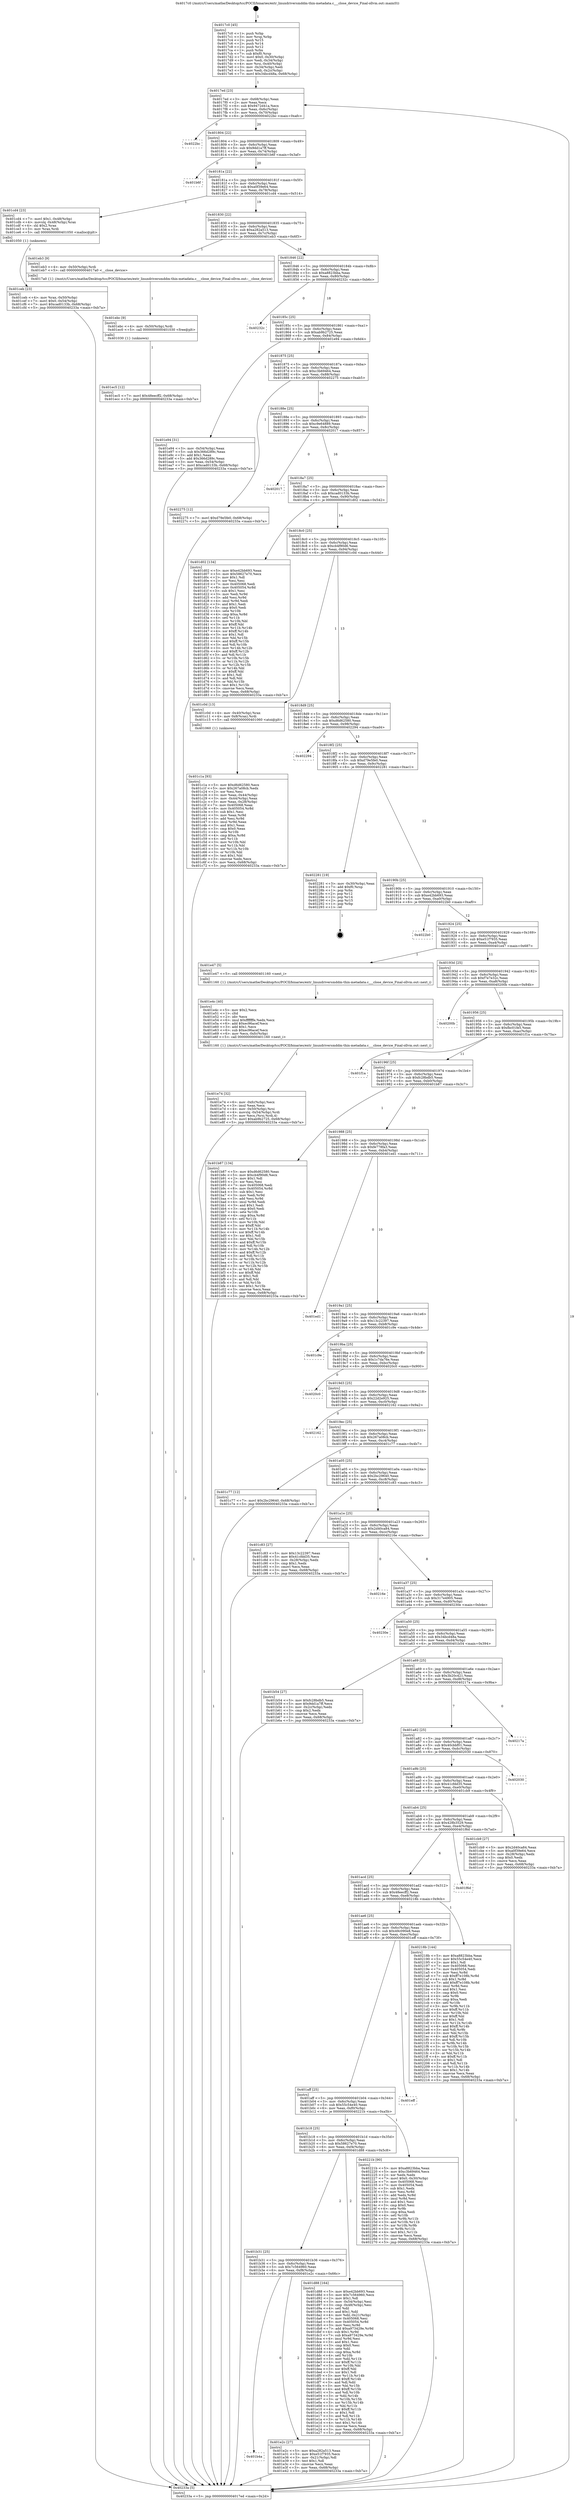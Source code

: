 digraph "0x4017c0" {
  label = "0x4017c0 (/mnt/c/Users/mathe/Desktop/tcc/POCII/binaries/extr_linuxdriversmddm-thin-metadata.c___close_device_Final-ollvm.out::main(0))"
  labelloc = "t"
  node[shape=record]

  Entry [label="",width=0.3,height=0.3,shape=circle,fillcolor=black,style=filled]
  "0x4017ed" [label="{
     0x4017ed [23]\l
     | [instrs]\l
     &nbsp;&nbsp;0x4017ed \<+3\>: mov -0x68(%rbp),%eax\l
     &nbsp;&nbsp;0x4017f0 \<+2\>: mov %eax,%ecx\l
     &nbsp;&nbsp;0x4017f2 \<+6\>: sub $0x9472d41a,%ecx\l
     &nbsp;&nbsp;0x4017f8 \<+3\>: mov %eax,-0x6c(%rbp)\l
     &nbsp;&nbsp;0x4017fb \<+3\>: mov %ecx,-0x70(%rbp)\l
     &nbsp;&nbsp;0x4017fe \<+6\>: je 00000000004022bc \<main+0xafc\>\l
  }"]
  "0x4022bc" [label="{
     0x4022bc\l
  }", style=dashed]
  "0x401804" [label="{
     0x401804 [22]\l
     | [instrs]\l
     &nbsp;&nbsp;0x401804 \<+5\>: jmp 0000000000401809 \<main+0x49\>\l
     &nbsp;&nbsp;0x401809 \<+3\>: mov -0x6c(%rbp),%eax\l
     &nbsp;&nbsp;0x40180c \<+5\>: sub $0x9dd1a7ff,%eax\l
     &nbsp;&nbsp;0x401811 \<+3\>: mov %eax,-0x74(%rbp)\l
     &nbsp;&nbsp;0x401814 \<+6\>: je 0000000000401b6f \<main+0x3af\>\l
  }"]
  Exit [label="",width=0.3,height=0.3,shape=circle,fillcolor=black,style=filled,peripheries=2]
  "0x401b6f" [label="{
     0x401b6f\l
  }", style=dashed]
  "0x40181a" [label="{
     0x40181a [22]\l
     | [instrs]\l
     &nbsp;&nbsp;0x40181a \<+5\>: jmp 000000000040181f \<main+0x5f\>\l
     &nbsp;&nbsp;0x40181f \<+3\>: mov -0x6c(%rbp),%eax\l
     &nbsp;&nbsp;0x401822 \<+5\>: sub $0xa0f39e64,%eax\l
     &nbsp;&nbsp;0x401827 \<+3\>: mov %eax,-0x78(%rbp)\l
     &nbsp;&nbsp;0x40182a \<+6\>: je 0000000000401cd4 \<main+0x514\>\l
  }"]
  "0x401ec5" [label="{
     0x401ec5 [12]\l
     | [instrs]\l
     &nbsp;&nbsp;0x401ec5 \<+7\>: movl $0x48eecff2,-0x68(%rbp)\l
     &nbsp;&nbsp;0x401ecc \<+5\>: jmp 000000000040233a \<main+0xb7a\>\l
  }"]
  "0x401cd4" [label="{
     0x401cd4 [23]\l
     | [instrs]\l
     &nbsp;&nbsp;0x401cd4 \<+7\>: movl $0x1,-0x48(%rbp)\l
     &nbsp;&nbsp;0x401cdb \<+4\>: movslq -0x48(%rbp),%rax\l
     &nbsp;&nbsp;0x401cdf \<+4\>: shl $0x2,%rax\l
     &nbsp;&nbsp;0x401ce3 \<+3\>: mov %rax,%rdi\l
     &nbsp;&nbsp;0x401ce6 \<+5\>: call 0000000000401050 \<malloc@plt\>\l
     | [calls]\l
     &nbsp;&nbsp;0x401050 \{1\} (unknown)\l
  }"]
  "0x401830" [label="{
     0x401830 [22]\l
     | [instrs]\l
     &nbsp;&nbsp;0x401830 \<+5\>: jmp 0000000000401835 \<main+0x75\>\l
     &nbsp;&nbsp;0x401835 \<+3\>: mov -0x6c(%rbp),%eax\l
     &nbsp;&nbsp;0x401838 \<+5\>: sub $0xa282a513,%eax\l
     &nbsp;&nbsp;0x40183d \<+3\>: mov %eax,-0x7c(%rbp)\l
     &nbsp;&nbsp;0x401840 \<+6\>: je 0000000000401eb3 \<main+0x6f3\>\l
  }"]
  "0x401ebc" [label="{
     0x401ebc [9]\l
     | [instrs]\l
     &nbsp;&nbsp;0x401ebc \<+4\>: mov -0x50(%rbp),%rdi\l
     &nbsp;&nbsp;0x401ec0 \<+5\>: call 0000000000401030 \<free@plt\>\l
     | [calls]\l
     &nbsp;&nbsp;0x401030 \{1\} (unknown)\l
  }"]
  "0x401eb3" [label="{
     0x401eb3 [9]\l
     | [instrs]\l
     &nbsp;&nbsp;0x401eb3 \<+4\>: mov -0x50(%rbp),%rdi\l
     &nbsp;&nbsp;0x401eb7 \<+5\>: call 00000000004017a0 \<__close_device\>\l
     | [calls]\l
     &nbsp;&nbsp;0x4017a0 \{1\} (/mnt/c/Users/mathe/Desktop/tcc/POCII/binaries/extr_linuxdriversmddm-thin-metadata.c___close_device_Final-ollvm.out::__close_device)\l
  }"]
  "0x401846" [label="{
     0x401846 [22]\l
     | [instrs]\l
     &nbsp;&nbsp;0x401846 \<+5\>: jmp 000000000040184b \<main+0x8b\>\l
     &nbsp;&nbsp;0x40184b \<+3\>: mov -0x6c(%rbp),%eax\l
     &nbsp;&nbsp;0x40184e \<+5\>: sub $0xa8823bba,%eax\l
     &nbsp;&nbsp;0x401853 \<+3\>: mov %eax,-0x80(%rbp)\l
     &nbsp;&nbsp;0x401856 \<+6\>: je 000000000040232c \<main+0xb6c\>\l
  }"]
  "0x401e74" [label="{
     0x401e74 [32]\l
     | [instrs]\l
     &nbsp;&nbsp;0x401e74 \<+6\>: mov -0xfc(%rbp),%ecx\l
     &nbsp;&nbsp;0x401e7a \<+3\>: imul %eax,%ecx\l
     &nbsp;&nbsp;0x401e7d \<+4\>: mov -0x50(%rbp),%rsi\l
     &nbsp;&nbsp;0x401e81 \<+4\>: movslq -0x54(%rbp),%rdi\l
     &nbsp;&nbsp;0x401e85 \<+3\>: mov %ecx,(%rsi,%rdi,4)\l
     &nbsp;&nbsp;0x401e88 \<+7\>: movl $0xab9b2725,-0x68(%rbp)\l
     &nbsp;&nbsp;0x401e8f \<+5\>: jmp 000000000040233a \<main+0xb7a\>\l
  }"]
  "0x40232c" [label="{
     0x40232c\l
  }", style=dashed]
  "0x40185c" [label="{
     0x40185c [25]\l
     | [instrs]\l
     &nbsp;&nbsp;0x40185c \<+5\>: jmp 0000000000401861 \<main+0xa1\>\l
     &nbsp;&nbsp;0x401861 \<+3\>: mov -0x6c(%rbp),%eax\l
     &nbsp;&nbsp;0x401864 \<+5\>: sub $0xab9b2725,%eax\l
     &nbsp;&nbsp;0x401869 \<+6\>: mov %eax,-0x84(%rbp)\l
     &nbsp;&nbsp;0x40186f \<+6\>: je 0000000000401e94 \<main+0x6d4\>\l
  }"]
  "0x401e4c" [label="{
     0x401e4c [40]\l
     | [instrs]\l
     &nbsp;&nbsp;0x401e4c \<+5\>: mov $0x2,%ecx\l
     &nbsp;&nbsp;0x401e51 \<+1\>: cltd\l
     &nbsp;&nbsp;0x401e52 \<+2\>: idiv %ecx\l
     &nbsp;&nbsp;0x401e54 \<+6\>: imul $0xfffffffe,%edx,%ecx\l
     &nbsp;&nbsp;0x401e5a \<+6\>: add $0xec96acef,%ecx\l
     &nbsp;&nbsp;0x401e60 \<+3\>: add $0x1,%ecx\l
     &nbsp;&nbsp;0x401e63 \<+6\>: sub $0xec96acef,%ecx\l
     &nbsp;&nbsp;0x401e69 \<+6\>: mov %ecx,-0xfc(%rbp)\l
     &nbsp;&nbsp;0x401e6f \<+5\>: call 0000000000401160 \<next_i\>\l
     | [calls]\l
     &nbsp;&nbsp;0x401160 \{1\} (/mnt/c/Users/mathe/Desktop/tcc/POCII/binaries/extr_linuxdriversmddm-thin-metadata.c___close_device_Final-ollvm.out::next_i)\l
  }"]
  "0x401e94" [label="{
     0x401e94 [31]\l
     | [instrs]\l
     &nbsp;&nbsp;0x401e94 \<+3\>: mov -0x54(%rbp),%eax\l
     &nbsp;&nbsp;0x401e97 \<+5\>: sub $0x366d289c,%eax\l
     &nbsp;&nbsp;0x401e9c \<+3\>: add $0x1,%eax\l
     &nbsp;&nbsp;0x401e9f \<+5\>: add $0x366d289c,%eax\l
     &nbsp;&nbsp;0x401ea4 \<+3\>: mov %eax,-0x54(%rbp)\l
     &nbsp;&nbsp;0x401ea7 \<+7\>: movl $0xcad0133b,-0x68(%rbp)\l
     &nbsp;&nbsp;0x401eae \<+5\>: jmp 000000000040233a \<main+0xb7a\>\l
  }"]
  "0x401875" [label="{
     0x401875 [25]\l
     | [instrs]\l
     &nbsp;&nbsp;0x401875 \<+5\>: jmp 000000000040187a \<main+0xba\>\l
     &nbsp;&nbsp;0x40187a \<+3\>: mov -0x6c(%rbp),%eax\l
     &nbsp;&nbsp;0x40187d \<+5\>: sub $0xc3b69464,%eax\l
     &nbsp;&nbsp;0x401882 \<+6\>: mov %eax,-0x88(%rbp)\l
     &nbsp;&nbsp;0x401888 \<+6\>: je 0000000000402275 \<main+0xab5\>\l
  }"]
  "0x401b4a" [label="{
     0x401b4a\l
  }", style=dashed]
  "0x402275" [label="{
     0x402275 [12]\l
     | [instrs]\l
     &nbsp;&nbsp;0x402275 \<+7\>: movl $0xd79e5fe0,-0x68(%rbp)\l
     &nbsp;&nbsp;0x40227c \<+5\>: jmp 000000000040233a \<main+0xb7a\>\l
  }"]
  "0x40188e" [label="{
     0x40188e [25]\l
     | [instrs]\l
     &nbsp;&nbsp;0x40188e \<+5\>: jmp 0000000000401893 \<main+0xd3\>\l
     &nbsp;&nbsp;0x401893 \<+3\>: mov -0x6c(%rbp),%eax\l
     &nbsp;&nbsp;0x401896 \<+5\>: sub $0xc9e64889,%eax\l
     &nbsp;&nbsp;0x40189b \<+6\>: mov %eax,-0x8c(%rbp)\l
     &nbsp;&nbsp;0x4018a1 \<+6\>: je 0000000000402017 \<main+0x857\>\l
  }"]
  "0x401e2c" [label="{
     0x401e2c [27]\l
     | [instrs]\l
     &nbsp;&nbsp;0x401e2c \<+5\>: mov $0xa282a513,%eax\l
     &nbsp;&nbsp;0x401e31 \<+5\>: mov $0xe51f7935,%ecx\l
     &nbsp;&nbsp;0x401e36 \<+3\>: mov -0x21(%rbp),%dl\l
     &nbsp;&nbsp;0x401e39 \<+3\>: test $0x1,%dl\l
     &nbsp;&nbsp;0x401e3c \<+3\>: cmovne %ecx,%eax\l
     &nbsp;&nbsp;0x401e3f \<+3\>: mov %eax,-0x68(%rbp)\l
     &nbsp;&nbsp;0x401e42 \<+5\>: jmp 000000000040233a \<main+0xb7a\>\l
  }"]
  "0x402017" [label="{
     0x402017\l
  }", style=dashed]
  "0x4018a7" [label="{
     0x4018a7 [25]\l
     | [instrs]\l
     &nbsp;&nbsp;0x4018a7 \<+5\>: jmp 00000000004018ac \<main+0xec\>\l
     &nbsp;&nbsp;0x4018ac \<+3\>: mov -0x6c(%rbp),%eax\l
     &nbsp;&nbsp;0x4018af \<+5\>: sub $0xcad0133b,%eax\l
     &nbsp;&nbsp;0x4018b4 \<+6\>: mov %eax,-0x90(%rbp)\l
     &nbsp;&nbsp;0x4018ba \<+6\>: je 0000000000401d02 \<main+0x542\>\l
  }"]
  "0x401b31" [label="{
     0x401b31 [25]\l
     | [instrs]\l
     &nbsp;&nbsp;0x401b31 \<+5\>: jmp 0000000000401b36 \<main+0x376\>\l
     &nbsp;&nbsp;0x401b36 \<+3\>: mov -0x6c(%rbp),%eax\l
     &nbsp;&nbsp;0x401b39 \<+5\>: sub $0x7c564960,%eax\l
     &nbsp;&nbsp;0x401b3e \<+6\>: mov %eax,-0xf8(%rbp)\l
     &nbsp;&nbsp;0x401b44 \<+6\>: je 0000000000401e2c \<main+0x66c\>\l
  }"]
  "0x401d02" [label="{
     0x401d02 [134]\l
     | [instrs]\l
     &nbsp;&nbsp;0x401d02 \<+5\>: mov $0xe42bb693,%eax\l
     &nbsp;&nbsp;0x401d07 \<+5\>: mov $0x58627e70,%ecx\l
     &nbsp;&nbsp;0x401d0c \<+2\>: mov $0x1,%dl\l
     &nbsp;&nbsp;0x401d0e \<+2\>: xor %esi,%esi\l
     &nbsp;&nbsp;0x401d10 \<+7\>: mov 0x405068,%edi\l
     &nbsp;&nbsp;0x401d17 \<+8\>: mov 0x405054,%r8d\l
     &nbsp;&nbsp;0x401d1f \<+3\>: sub $0x1,%esi\l
     &nbsp;&nbsp;0x401d22 \<+3\>: mov %edi,%r9d\l
     &nbsp;&nbsp;0x401d25 \<+3\>: add %esi,%r9d\l
     &nbsp;&nbsp;0x401d28 \<+4\>: imul %r9d,%edi\l
     &nbsp;&nbsp;0x401d2c \<+3\>: and $0x1,%edi\l
     &nbsp;&nbsp;0x401d2f \<+3\>: cmp $0x0,%edi\l
     &nbsp;&nbsp;0x401d32 \<+4\>: sete %r10b\l
     &nbsp;&nbsp;0x401d36 \<+4\>: cmp $0xa,%r8d\l
     &nbsp;&nbsp;0x401d3a \<+4\>: setl %r11b\l
     &nbsp;&nbsp;0x401d3e \<+3\>: mov %r10b,%bl\l
     &nbsp;&nbsp;0x401d41 \<+3\>: xor $0xff,%bl\l
     &nbsp;&nbsp;0x401d44 \<+3\>: mov %r11b,%r14b\l
     &nbsp;&nbsp;0x401d47 \<+4\>: xor $0xff,%r14b\l
     &nbsp;&nbsp;0x401d4b \<+3\>: xor $0x1,%dl\l
     &nbsp;&nbsp;0x401d4e \<+3\>: mov %bl,%r15b\l
     &nbsp;&nbsp;0x401d51 \<+4\>: and $0xff,%r15b\l
     &nbsp;&nbsp;0x401d55 \<+3\>: and %dl,%r10b\l
     &nbsp;&nbsp;0x401d58 \<+3\>: mov %r14b,%r12b\l
     &nbsp;&nbsp;0x401d5b \<+4\>: and $0xff,%r12b\l
     &nbsp;&nbsp;0x401d5f \<+3\>: and %dl,%r11b\l
     &nbsp;&nbsp;0x401d62 \<+3\>: or %r10b,%r15b\l
     &nbsp;&nbsp;0x401d65 \<+3\>: or %r11b,%r12b\l
     &nbsp;&nbsp;0x401d68 \<+3\>: xor %r12b,%r15b\l
     &nbsp;&nbsp;0x401d6b \<+3\>: or %r14b,%bl\l
     &nbsp;&nbsp;0x401d6e \<+3\>: xor $0xff,%bl\l
     &nbsp;&nbsp;0x401d71 \<+3\>: or $0x1,%dl\l
     &nbsp;&nbsp;0x401d74 \<+2\>: and %dl,%bl\l
     &nbsp;&nbsp;0x401d76 \<+3\>: or %bl,%r15b\l
     &nbsp;&nbsp;0x401d79 \<+4\>: test $0x1,%r15b\l
     &nbsp;&nbsp;0x401d7d \<+3\>: cmovne %ecx,%eax\l
     &nbsp;&nbsp;0x401d80 \<+3\>: mov %eax,-0x68(%rbp)\l
     &nbsp;&nbsp;0x401d83 \<+5\>: jmp 000000000040233a \<main+0xb7a\>\l
  }"]
  "0x4018c0" [label="{
     0x4018c0 [25]\l
     | [instrs]\l
     &nbsp;&nbsp;0x4018c0 \<+5\>: jmp 00000000004018c5 \<main+0x105\>\l
     &nbsp;&nbsp;0x4018c5 \<+3\>: mov -0x6c(%rbp),%eax\l
     &nbsp;&nbsp;0x4018c8 \<+5\>: sub $0xcb4f90d6,%eax\l
     &nbsp;&nbsp;0x4018cd \<+6\>: mov %eax,-0x94(%rbp)\l
     &nbsp;&nbsp;0x4018d3 \<+6\>: je 0000000000401c0d \<main+0x44d\>\l
  }"]
  "0x401d88" [label="{
     0x401d88 [164]\l
     | [instrs]\l
     &nbsp;&nbsp;0x401d88 \<+5\>: mov $0xe42bb693,%eax\l
     &nbsp;&nbsp;0x401d8d \<+5\>: mov $0x7c564960,%ecx\l
     &nbsp;&nbsp;0x401d92 \<+2\>: mov $0x1,%dl\l
     &nbsp;&nbsp;0x401d94 \<+3\>: mov -0x54(%rbp),%esi\l
     &nbsp;&nbsp;0x401d97 \<+3\>: cmp -0x48(%rbp),%esi\l
     &nbsp;&nbsp;0x401d9a \<+4\>: setl %dil\l
     &nbsp;&nbsp;0x401d9e \<+4\>: and $0x1,%dil\l
     &nbsp;&nbsp;0x401da2 \<+4\>: mov %dil,-0x21(%rbp)\l
     &nbsp;&nbsp;0x401da6 \<+7\>: mov 0x405068,%esi\l
     &nbsp;&nbsp;0x401dad \<+8\>: mov 0x405054,%r8d\l
     &nbsp;&nbsp;0x401db5 \<+3\>: mov %esi,%r9d\l
     &nbsp;&nbsp;0x401db8 \<+7\>: add $0xa973429e,%r9d\l
     &nbsp;&nbsp;0x401dbf \<+4\>: sub $0x1,%r9d\l
     &nbsp;&nbsp;0x401dc3 \<+7\>: sub $0xa973429e,%r9d\l
     &nbsp;&nbsp;0x401dca \<+4\>: imul %r9d,%esi\l
     &nbsp;&nbsp;0x401dce \<+3\>: and $0x1,%esi\l
     &nbsp;&nbsp;0x401dd1 \<+3\>: cmp $0x0,%esi\l
     &nbsp;&nbsp;0x401dd4 \<+4\>: sete %dil\l
     &nbsp;&nbsp;0x401dd8 \<+4\>: cmp $0xa,%r8d\l
     &nbsp;&nbsp;0x401ddc \<+4\>: setl %r10b\l
     &nbsp;&nbsp;0x401de0 \<+3\>: mov %dil,%r11b\l
     &nbsp;&nbsp;0x401de3 \<+4\>: xor $0xff,%r11b\l
     &nbsp;&nbsp;0x401de7 \<+3\>: mov %r10b,%bl\l
     &nbsp;&nbsp;0x401dea \<+3\>: xor $0xff,%bl\l
     &nbsp;&nbsp;0x401ded \<+3\>: xor $0x1,%dl\l
     &nbsp;&nbsp;0x401df0 \<+3\>: mov %r11b,%r14b\l
     &nbsp;&nbsp;0x401df3 \<+4\>: and $0xff,%r14b\l
     &nbsp;&nbsp;0x401df7 \<+3\>: and %dl,%dil\l
     &nbsp;&nbsp;0x401dfa \<+3\>: mov %bl,%r15b\l
     &nbsp;&nbsp;0x401dfd \<+4\>: and $0xff,%r15b\l
     &nbsp;&nbsp;0x401e01 \<+3\>: and %dl,%r10b\l
     &nbsp;&nbsp;0x401e04 \<+3\>: or %dil,%r14b\l
     &nbsp;&nbsp;0x401e07 \<+3\>: or %r10b,%r15b\l
     &nbsp;&nbsp;0x401e0a \<+3\>: xor %r15b,%r14b\l
     &nbsp;&nbsp;0x401e0d \<+3\>: or %bl,%r11b\l
     &nbsp;&nbsp;0x401e10 \<+4\>: xor $0xff,%r11b\l
     &nbsp;&nbsp;0x401e14 \<+3\>: or $0x1,%dl\l
     &nbsp;&nbsp;0x401e17 \<+3\>: and %dl,%r11b\l
     &nbsp;&nbsp;0x401e1a \<+3\>: or %r11b,%r14b\l
     &nbsp;&nbsp;0x401e1d \<+4\>: test $0x1,%r14b\l
     &nbsp;&nbsp;0x401e21 \<+3\>: cmovne %ecx,%eax\l
     &nbsp;&nbsp;0x401e24 \<+3\>: mov %eax,-0x68(%rbp)\l
     &nbsp;&nbsp;0x401e27 \<+5\>: jmp 000000000040233a \<main+0xb7a\>\l
  }"]
  "0x401c0d" [label="{
     0x401c0d [13]\l
     | [instrs]\l
     &nbsp;&nbsp;0x401c0d \<+4\>: mov -0x40(%rbp),%rax\l
     &nbsp;&nbsp;0x401c11 \<+4\>: mov 0x8(%rax),%rdi\l
     &nbsp;&nbsp;0x401c15 \<+5\>: call 0000000000401060 \<atoi@plt\>\l
     | [calls]\l
     &nbsp;&nbsp;0x401060 \{1\} (unknown)\l
  }"]
  "0x4018d9" [label="{
     0x4018d9 [25]\l
     | [instrs]\l
     &nbsp;&nbsp;0x4018d9 \<+5\>: jmp 00000000004018de \<main+0x11e\>\l
     &nbsp;&nbsp;0x4018de \<+3\>: mov -0x6c(%rbp),%eax\l
     &nbsp;&nbsp;0x4018e1 \<+5\>: sub $0xd6d62580,%eax\l
     &nbsp;&nbsp;0x4018e6 \<+6\>: mov %eax,-0x98(%rbp)\l
     &nbsp;&nbsp;0x4018ec \<+6\>: je 0000000000402294 \<main+0xad4\>\l
  }"]
  "0x401b18" [label="{
     0x401b18 [25]\l
     | [instrs]\l
     &nbsp;&nbsp;0x401b18 \<+5\>: jmp 0000000000401b1d \<main+0x35d\>\l
     &nbsp;&nbsp;0x401b1d \<+3\>: mov -0x6c(%rbp),%eax\l
     &nbsp;&nbsp;0x401b20 \<+5\>: sub $0x58627e70,%eax\l
     &nbsp;&nbsp;0x401b25 \<+6\>: mov %eax,-0xf4(%rbp)\l
     &nbsp;&nbsp;0x401b2b \<+6\>: je 0000000000401d88 \<main+0x5c8\>\l
  }"]
  "0x402294" [label="{
     0x402294\l
  }", style=dashed]
  "0x4018f2" [label="{
     0x4018f2 [25]\l
     | [instrs]\l
     &nbsp;&nbsp;0x4018f2 \<+5\>: jmp 00000000004018f7 \<main+0x137\>\l
     &nbsp;&nbsp;0x4018f7 \<+3\>: mov -0x6c(%rbp),%eax\l
     &nbsp;&nbsp;0x4018fa \<+5\>: sub $0xd79e5fe0,%eax\l
     &nbsp;&nbsp;0x4018ff \<+6\>: mov %eax,-0x9c(%rbp)\l
     &nbsp;&nbsp;0x401905 \<+6\>: je 0000000000402281 \<main+0xac1\>\l
  }"]
  "0x40221b" [label="{
     0x40221b [90]\l
     | [instrs]\l
     &nbsp;&nbsp;0x40221b \<+5\>: mov $0xa8823bba,%eax\l
     &nbsp;&nbsp;0x402220 \<+5\>: mov $0xc3b69464,%ecx\l
     &nbsp;&nbsp;0x402225 \<+2\>: xor %edx,%edx\l
     &nbsp;&nbsp;0x402227 \<+7\>: movl $0x0,-0x30(%rbp)\l
     &nbsp;&nbsp;0x40222e \<+7\>: mov 0x405068,%esi\l
     &nbsp;&nbsp;0x402235 \<+7\>: mov 0x405054,%edi\l
     &nbsp;&nbsp;0x40223c \<+3\>: sub $0x1,%edx\l
     &nbsp;&nbsp;0x40223f \<+3\>: mov %esi,%r8d\l
     &nbsp;&nbsp;0x402242 \<+3\>: add %edx,%r8d\l
     &nbsp;&nbsp;0x402245 \<+4\>: imul %r8d,%esi\l
     &nbsp;&nbsp;0x402249 \<+3\>: and $0x1,%esi\l
     &nbsp;&nbsp;0x40224c \<+3\>: cmp $0x0,%esi\l
     &nbsp;&nbsp;0x40224f \<+4\>: sete %r9b\l
     &nbsp;&nbsp;0x402253 \<+3\>: cmp $0xa,%edi\l
     &nbsp;&nbsp;0x402256 \<+4\>: setl %r10b\l
     &nbsp;&nbsp;0x40225a \<+3\>: mov %r9b,%r11b\l
     &nbsp;&nbsp;0x40225d \<+3\>: and %r10b,%r11b\l
     &nbsp;&nbsp;0x402260 \<+3\>: xor %r10b,%r9b\l
     &nbsp;&nbsp;0x402263 \<+3\>: or %r9b,%r11b\l
     &nbsp;&nbsp;0x402266 \<+4\>: test $0x1,%r11b\l
     &nbsp;&nbsp;0x40226a \<+3\>: cmovne %ecx,%eax\l
     &nbsp;&nbsp;0x40226d \<+3\>: mov %eax,-0x68(%rbp)\l
     &nbsp;&nbsp;0x402270 \<+5\>: jmp 000000000040233a \<main+0xb7a\>\l
  }"]
  "0x402281" [label="{
     0x402281 [19]\l
     | [instrs]\l
     &nbsp;&nbsp;0x402281 \<+3\>: mov -0x30(%rbp),%eax\l
     &nbsp;&nbsp;0x402284 \<+7\>: add $0xf0,%rsp\l
     &nbsp;&nbsp;0x40228b \<+1\>: pop %rbx\l
     &nbsp;&nbsp;0x40228c \<+2\>: pop %r12\l
     &nbsp;&nbsp;0x40228e \<+2\>: pop %r14\l
     &nbsp;&nbsp;0x402290 \<+2\>: pop %r15\l
     &nbsp;&nbsp;0x402292 \<+1\>: pop %rbp\l
     &nbsp;&nbsp;0x402293 \<+1\>: ret\l
  }"]
  "0x40190b" [label="{
     0x40190b [25]\l
     | [instrs]\l
     &nbsp;&nbsp;0x40190b \<+5\>: jmp 0000000000401910 \<main+0x150\>\l
     &nbsp;&nbsp;0x401910 \<+3\>: mov -0x6c(%rbp),%eax\l
     &nbsp;&nbsp;0x401913 \<+5\>: sub $0xe42bb693,%eax\l
     &nbsp;&nbsp;0x401918 \<+6\>: mov %eax,-0xa0(%rbp)\l
     &nbsp;&nbsp;0x40191e \<+6\>: je 00000000004022b0 \<main+0xaf0\>\l
  }"]
  "0x401aff" [label="{
     0x401aff [25]\l
     | [instrs]\l
     &nbsp;&nbsp;0x401aff \<+5\>: jmp 0000000000401b04 \<main+0x344\>\l
     &nbsp;&nbsp;0x401b04 \<+3\>: mov -0x6c(%rbp),%eax\l
     &nbsp;&nbsp;0x401b07 \<+5\>: sub $0x55c54e40,%eax\l
     &nbsp;&nbsp;0x401b0c \<+6\>: mov %eax,-0xf0(%rbp)\l
     &nbsp;&nbsp;0x401b12 \<+6\>: je 000000000040221b \<main+0xa5b\>\l
  }"]
  "0x4022b0" [label="{
     0x4022b0\l
  }", style=dashed]
  "0x401924" [label="{
     0x401924 [25]\l
     | [instrs]\l
     &nbsp;&nbsp;0x401924 \<+5\>: jmp 0000000000401929 \<main+0x169\>\l
     &nbsp;&nbsp;0x401929 \<+3\>: mov -0x6c(%rbp),%eax\l
     &nbsp;&nbsp;0x40192c \<+5\>: sub $0xe51f7935,%eax\l
     &nbsp;&nbsp;0x401931 \<+6\>: mov %eax,-0xa4(%rbp)\l
     &nbsp;&nbsp;0x401937 \<+6\>: je 0000000000401e47 \<main+0x687\>\l
  }"]
  "0x401eff" [label="{
     0x401eff\l
  }", style=dashed]
  "0x401e47" [label="{
     0x401e47 [5]\l
     | [instrs]\l
     &nbsp;&nbsp;0x401e47 \<+5\>: call 0000000000401160 \<next_i\>\l
     | [calls]\l
     &nbsp;&nbsp;0x401160 \{1\} (/mnt/c/Users/mathe/Desktop/tcc/POCII/binaries/extr_linuxdriversmddm-thin-metadata.c___close_device_Final-ollvm.out::next_i)\l
  }"]
  "0x40193d" [label="{
     0x40193d [25]\l
     | [instrs]\l
     &nbsp;&nbsp;0x40193d \<+5\>: jmp 0000000000401942 \<main+0x182\>\l
     &nbsp;&nbsp;0x401942 \<+3\>: mov -0x6c(%rbp),%eax\l
     &nbsp;&nbsp;0x401945 \<+5\>: sub $0xf7e7e32c,%eax\l
     &nbsp;&nbsp;0x40194a \<+6\>: mov %eax,-0xa8(%rbp)\l
     &nbsp;&nbsp;0x401950 \<+6\>: je 000000000040200b \<main+0x84b\>\l
  }"]
  "0x401ae6" [label="{
     0x401ae6 [25]\l
     | [instrs]\l
     &nbsp;&nbsp;0x401ae6 \<+5\>: jmp 0000000000401aeb \<main+0x32b\>\l
     &nbsp;&nbsp;0x401aeb \<+3\>: mov -0x6c(%rbp),%eax\l
     &nbsp;&nbsp;0x401aee \<+5\>: sub $0x49c090e8,%eax\l
     &nbsp;&nbsp;0x401af3 \<+6\>: mov %eax,-0xec(%rbp)\l
     &nbsp;&nbsp;0x401af9 \<+6\>: je 0000000000401eff \<main+0x73f\>\l
  }"]
  "0x40200b" [label="{
     0x40200b\l
  }", style=dashed]
  "0x401956" [label="{
     0x401956 [25]\l
     | [instrs]\l
     &nbsp;&nbsp;0x401956 \<+5\>: jmp 000000000040195b \<main+0x19b\>\l
     &nbsp;&nbsp;0x40195b \<+3\>: mov -0x6c(%rbp),%eax\l
     &nbsp;&nbsp;0x40195e \<+5\>: sub $0xfbc01fe5,%eax\l
     &nbsp;&nbsp;0x401963 \<+6\>: mov %eax,-0xac(%rbp)\l
     &nbsp;&nbsp;0x401969 \<+6\>: je 0000000000401f1a \<main+0x75a\>\l
  }"]
  "0x40218b" [label="{
     0x40218b [144]\l
     | [instrs]\l
     &nbsp;&nbsp;0x40218b \<+5\>: mov $0xa8823bba,%eax\l
     &nbsp;&nbsp;0x402190 \<+5\>: mov $0x55c54e40,%ecx\l
     &nbsp;&nbsp;0x402195 \<+2\>: mov $0x1,%dl\l
     &nbsp;&nbsp;0x402197 \<+7\>: mov 0x405068,%esi\l
     &nbsp;&nbsp;0x40219e \<+7\>: mov 0x405054,%edi\l
     &nbsp;&nbsp;0x4021a5 \<+3\>: mov %esi,%r8d\l
     &nbsp;&nbsp;0x4021a8 \<+7\>: sub $0xff7e108b,%r8d\l
     &nbsp;&nbsp;0x4021af \<+4\>: sub $0x1,%r8d\l
     &nbsp;&nbsp;0x4021b3 \<+7\>: add $0xff7e108b,%r8d\l
     &nbsp;&nbsp;0x4021ba \<+4\>: imul %r8d,%esi\l
     &nbsp;&nbsp;0x4021be \<+3\>: and $0x1,%esi\l
     &nbsp;&nbsp;0x4021c1 \<+3\>: cmp $0x0,%esi\l
     &nbsp;&nbsp;0x4021c4 \<+4\>: sete %r9b\l
     &nbsp;&nbsp;0x4021c8 \<+3\>: cmp $0xa,%edi\l
     &nbsp;&nbsp;0x4021cb \<+4\>: setl %r10b\l
     &nbsp;&nbsp;0x4021cf \<+3\>: mov %r9b,%r11b\l
     &nbsp;&nbsp;0x4021d2 \<+4\>: xor $0xff,%r11b\l
     &nbsp;&nbsp;0x4021d6 \<+3\>: mov %r10b,%bl\l
     &nbsp;&nbsp;0x4021d9 \<+3\>: xor $0xff,%bl\l
     &nbsp;&nbsp;0x4021dc \<+3\>: xor $0x1,%dl\l
     &nbsp;&nbsp;0x4021df \<+3\>: mov %r11b,%r14b\l
     &nbsp;&nbsp;0x4021e2 \<+4\>: and $0xff,%r14b\l
     &nbsp;&nbsp;0x4021e6 \<+3\>: and %dl,%r9b\l
     &nbsp;&nbsp;0x4021e9 \<+3\>: mov %bl,%r15b\l
     &nbsp;&nbsp;0x4021ec \<+4\>: and $0xff,%r15b\l
     &nbsp;&nbsp;0x4021f0 \<+3\>: and %dl,%r10b\l
     &nbsp;&nbsp;0x4021f3 \<+3\>: or %r9b,%r14b\l
     &nbsp;&nbsp;0x4021f6 \<+3\>: or %r10b,%r15b\l
     &nbsp;&nbsp;0x4021f9 \<+3\>: xor %r15b,%r14b\l
     &nbsp;&nbsp;0x4021fc \<+3\>: or %bl,%r11b\l
     &nbsp;&nbsp;0x4021ff \<+4\>: xor $0xff,%r11b\l
     &nbsp;&nbsp;0x402203 \<+3\>: or $0x1,%dl\l
     &nbsp;&nbsp;0x402206 \<+3\>: and %dl,%r11b\l
     &nbsp;&nbsp;0x402209 \<+3\>: or %r11b,%r14b\l
     &nbsp;&nbsp;0x40220c \<+4\>: test $0x1,%r14b\l
     &nbsp;&nbsp;0x402210 \<+3\>: cmovne %ecx,%eax\l
     &nbsp;&nbsp;0x402213 \<+3\>: mov %eax,-0x68(%rbp)\l
     &nbsp;&nbsp;0x402216 \<+5\>: jmp 000000000040233a \<main+0xb7a\>\l
  }"]
  "0x401f1a" [label="{
     0x401f1a\l
  }", style=dashed]
  "0x40196f" [label="{
     0x40196f [25]\l
     | [instrs]\l
     &nbsp;&nbsp;0x40196f \<+5\>: jmp 0000000000401974 \<main+0x1b4\>\l
     &nbsp;&nbsp;0x401974 \<+3\>: mov -0x6c(%rbp),%eax\l
     &nbsp;&nbsp;0x401977 \<+5\>: sub $0xfc28bdb5,%eax\l
     &nbsp;&nbsp;0x40197c \<+6\>: mov %eax,-0xb0(%rbp)\l
     &nbsp;&nbsp;0x401982 \<+6\>: je 0000000000401b87 \<main+0x3c7\>\l
  }"]
  "0x401acd" [label="{
     0x401acd [25]\l
     | [instrs]\l
     &nbsp;&nbsp;0x401acd \<+5\>: jmp 0000000000401ad2 \<main+0x312\>\l
     &nbsp;&nbsp;0x401ad2 \<+3\>: mov -0x6c(%rbp),%eax\l
     &nbsp;&nbsp;0x401ad5 \<+5\>: sub $0x48eecff2,%eax\l
     &nbsp;&nbsp;0x401ada \<+6\>: mov %eax,-0xe8(%rbp)\l
     &nbsp;&nbsp;0x401ae0 \<+6\>: je 000000000040218b \<main+0x9cb\>\l
  }"]
  "0x401b87" [label="{
     0x401b87 [134]\l
     | [instrs]\l
     &nbsp;&nbsp;0x401b87 \<+5\>: mov $0xd6d62580,%eax\l
     &nbsp;&nbsp;0x401b8c \<+5\>: mov $0xcb4f90d6,%ecx\l
     &nbsp;&nbsp;0x401b91 \<+2\>: mov $0x1,%dl\l
     &nbsp;&nbsp;0x401b93 \<+2\>: xor %esi,%esi\l
     &nbsp;&nbsp;0x401b95 \<+7\>: mov 0x405068,%edi\l
     &nbsp;&nbsp;0x401b9c \<+8\>: mov 0x405054,%r8d\l
     &nbsp;&nbsp;0x401ba4 \<+3\>: sub $0x1,%esi\l
     &nbsp;&nbsp;0x401ba7 \<+3\>: mov %edi,%r9d\l
     &nbsp;&nbsp;0x401baa \<+3\>: add %esi,%r9d\l
     &nbsp;&nbsp;0x401bad \<+4\>: imul %r9d,%edi\l
     &nbsp;&nbsp;0x401bb1 \<+3\>: and $0x1,%edi\l
     &nbsp;&nbsp;0x401bb4 \<+3\>: cmp $0x0,%edi\l
     &nbsp;&nbsp;0x401bb7 \<+4\>: sete %r10b\l
     &nbsp;&nbsp;0x401bbb \<+4\>: cmp $0xa,%r8d\l
     &nbsp;&nbsp;0x401bbf \<+4\>: setl %r11b\l
     &nbsp;&nbsp;0x401bc3 \<+3\>: mov %r10b,%bl\l
     &nbsp;&nbsp;0x401bc6 \<+3\>: xor $0xff,%bl\l
     &nbsp;&nbsp;0x401bc9 \<+3\>: mov %r11b,%r14b\l
     &nbsp;&nbsp;0x401bcc \<+4\>: xor $0xff,%r14b\l
     &nbsp;&nbsp;0x401bd0 \<+3\>: xor $0x1,%dl\l
     &nbsp;&nbsp;0x401bd3 \<+3\>: mov %bl,%r15b\l
     &nbsp;&nbsp;0x401bd6 \<+4\>: and $0xff,%r15b\l
     &nbsp;&nbsp;0x401bda \<+3\>: and %dl,%r10b\l
     &nbsp;&nbsp;0x401bdd \<+3\>: mov %r14b,%r12b\l
     &nbsp;&nbsp;0x401be0 \<+4\>: and $0xff,%r12b\l
     &nbsp;&nbsp;0x401be4 \<+3\>: and %dl,%r11b\l
     &nbsp;&nbsp;0x401be7 \<+3\>: or %r10b,%r15b\l
     &nbsp;&nbsp;0x401bea \<+3\>: or %r11b,%r12b\l
     &nbsp;&nbsp;0x401bed \<+3\>: xor %r12b,%r15b\l
     &nbsp;&nbsp;0x401bf0 \<+3\>: or %r14b,%bl\l
     &nbsp;&nbsp;0x401bf3 \<+3\>: xor $0xff,%bl\l
     &nbsp;&nbsp;0x401bf6 \<+3\>: or $0x1,%dl\l
     &nbsp;&nbsp;0x401bf9 \<+2\>: and %dl,%bl\l
     &nbsp;&nbsp;0x401bfb \<+3\>: or %bl,%r15b\l
     &nbsp;&nbsp;0x401bfe \<+4\>: test $0x1,%r15b\l
     &nbsp;&nbsp;0x401c02 \<+3\>: cmovne %ecx,%eax\l
     &nbsp;&nbsp;0x401c05 \<+3\>: mov %eax,-0x68(%rbp)\l
     &nbsp;&nbsp;0x401c08 \<+5\>: jmp 000000000040233a \<main+0xb7a\>\l
  }"]
  "0x401988" [label="{
     0x401988 [25]\l
     | [instrs]\l
     &nbsp;&nbsp;0x401988 \<+5\>: jmp 000000000040198d \<main+0x1cd\>\l
     &nbsp;&nbsp;0x40198d \<+3\>: mov -0x6c(%rbp),%eax\l
     &nbsp;&nbsp;0x401990 \<+5\>: sub $0xfe778fa3,%eax\l
     &nbsp;&nbsp;0x401995 \<+6\>: mov %eax,-0xb4(%rbp)\l
     &nbsp;&nbsp;0x40199b \<+6\>: je 0000000000401ed1 \<main+0x711\>\l
  }"]
  "0x401f6d" [label="{
     0x401f6d\l
  }", style=dashed]
  "0x401ed1" [label="{
     0x401ed1\l
  }", style=dashed]
  "0x4019a1" [label="{
     0x4019a1 [25]\l
     | [instrs]\l
     &nbsp;&nbsp;0x4019a1 \<+5\>: jmp 00000000004019a6 \<main+0x1e6\>\l
     &nbsp;&nbsp;0x4019a6 \<+3\>: mov -0x6c(%rbp),%eax\l
     &nbsp;&nbsp;0x4019a9 \<+5\>: sub $0x13c22397,%eax\l
     &nbsp;&nbsp;0x4019ae \<+6\>: mov %eax,-0xb8(%rbp)\l
     &nbsp;&nbsp;0x4019b4 \<+6\>: je 0000000000401c9e \<main+0x4de\>\l
  }"]
  "0x401ceb" [label="{
     0x401ceb [23]\l
     | [instrs]\l
     &nbsp;&nbsp;0x401ceb \<+4\>: mov %rax,-0x50(%rbp)\l
     &nbsp;&nbsp;0x401cef \<+7\>: movl $0x0,-0x54(%rbp)\l
     &nbsp;&nbsp;0x401cf6 \<+7\>: movl $0xcad0133b,-0x68(%rbp)\l
     &nbsp;&nbsp;0x401cfd \<+5\>: jmp 000000000040233a \<main+0xb7a\>\l
  }"]
  "0x401c9e" [label="{
     0x401c9e\l
  }", style=dashed]
  "0x4019ba" [label="{
     0x4019ba [25]\l
     | [instrs]\l
     &nbsp;&nbsp;0x4019ba \<+5\>: jmp 00000000004019bf \<main+0x1ff\>\l
     &nbsp;&nbsp;0x4019bf \<+3\>: mov -0x6c(%rbp),%eax\l
     &nbsp;&nbsp;0x4019c2 \<+5\>: sub $0x1c7da76e,%eax\l
     &nbsp;&nbsp;0x4019c7 \<+6\>: mov %eax,-0xbc(%rbp)\l
     &nbsp;&nbsp;0x4019cd \<+6\>: je 00000000004020c0 \<main+0x900\>\l
  }"]
  "0x401ab4" [label="{
     0x401ab4 [25]\l
     | [instrs]\l
     &nbsp;&nbsp;0x401ab4 \<+5\>: jmp 0000000000401ab9 \<main+0x2f9\>\l
     &nbsp;&nbsp;0x401ab9 \<+3\>: mov -0x6c(%rbp),%eax\l
     &nbsp;&nbsp;0x401abc \<+5\>: sub $0x428b3529,%eax\l
     &nbsp;&nbsp;0x401ac1 \<+6\>: mov %eax,-0xe4(%rbp)\l
     &nbsp;&nbsp;0x401ac7 \<+6\>: je 0000000000401f6d \<main+0x7ad\>\l
  }"]
  "0x4020c0" [label="{
     0x4020c0\l
  }", style=dashed]
  "0x4019d3" [label="{
     0x4019d3 [25]\l
     | [instrs]\l
     &nbsp;&nbsp;0x4019d3 \<+5\>: jmp 00000000004019d8 \<main+0x218\>\l
     &nbsp;&nbsp;0x4019d8 \<+3\>: mov -0x6c(%rbp),%eax\l
     &nbsp;&nbsp;0x4019db \<+5\>: sub $0x22d2e925,%eax\l
     &nbsp;&nbsp;0x4019e0 \<+6\>: mov %eax,-0xc0(%rbp)\l
     &nbsp;&nbsp;0x4019e6 \<+6\>: je 0000000000402162 \<main+0x9a2\>\l
  }"]
  "0x401cb9" [label="{
     0x401cb9 [27]\l
     | [instrs]\l
     &nbsp;&nbsp;0x401cb9 \<+5\>: mov $0x2d40ca84,%eax\l
     &nbsp;&nbsp;0x401cbe \<+5\>: mov $0xa0f39e64,%ecx\l
     &nbsp;&nbsp;0x401cc3 \<+3\>: mov -0x28(%rbp),%edx\l
     &nbsp;&nbsp;0x401cc6 \<+3\>: cmp $0x0,%edx\l
     &nbsp;&nbsp;0x401cc9 \<+3\>: cmove %ecx,%eax\l
     &nbsp;&nbsp;0x401ccc \<+3\>: mov %eax,-0x68(%rbp)\l
     &nbsp;&nbsp;0x401ccf \<+5\>: jmp 000000000040233a \<main+0xb7a\>\l
  }"]
  "0x402162" [label="{
     0x402162\l
  }", style=dashed]
  "0x4019ec" [label="{
     0x4019ec [25]\l
     | [instrs]\l
     &nbsp;&nbsp;0x4019ec \<+5\>: jmp 00000000004019f1 \<main+0x231\>\l
     &nbsp;&nbsp;0x4019f1 \<+3\>: mov -0x6c(%rbp),%eax\l
     &nbsp;&nbsp;0x4019f4 \<+5\>: sub $0x267a08cb,%eax\l
     &nbsp;&nbsp;0x4019f9 \<+6\>: mov %eax,-0xc4(%rbp)\l
     &nbsp;&nbsp;0x4019ff \<+6\>: je 0000000000401c77 \<main+0x4b7\>\l
  }"]
  "0x401a9b" [label="{
     0x401a9b [25]\l
     | [instrs]\l
     &nbsp;&nbsp;0x401a9b \<+5\>: jmp 0000000000401aa0 \<main+0x2e0\>\l
     &nbsp;&nbsp;0x401aa0 \<+3\>: mov -0x6c(%rbp),%eax\l
     &nbsp;&nbsp;0x401aa3 \<+5\>: sub $0x41cfdd35,%eax\l
     &nbsp;&nbsp;0x401aa8 \<+6\>: mov %eax,-0xe0(%rbp)\l
     &nbsp;&nbsp;0x401aae \<+6\>: je 0000000000401cb9 \<main+0x4f9\>\l
  }"]
  "0x401c77" [label="{
     0x401c77 [12]\l
     | [instrs]\l
     &nbsp;&nbsp;0x401c77 \<+7\>: movl $0x2bc29640,-0x68(%rbp)\l
     &nbsp;&nbsp;0x401c7e \<+5\>: jmp 000000000040233a \<main+0xb7a\>\l
  }"]
  "0x401a05" [label="{
     0x401a05 [25]\l
     | [instrs]\l
     &nbsp;&nbsp;0x401a05 \<+5\>: jmp 0000000000401a0a \<main+0x24a\>\l
     &nbsp;&nbsp;0x401a0a \<+3\>: mov -0x6c(%rbp),%eax\l
     &nbsp;&nbsp;0x401a0d \<+5\>: sub $0x2bc29640,%eax\l
     &nbsp;&nbsp;0x401a12 \<+6\>: mov %eax,-0xc8(%rbp)\l
     &nbsp;&nbsp;0x401a18 \<+6\>: je 0000000000401c83 \<main+0x4c3\>\l
  }"]
  "0x402030" [label="{
     0x402030\l
  }", style=dashed]
  "0x401c83" [label="{
     0x401c83 [27]\l
     | [instrs]\l
     &nbsp;&nbsp;0x401c83 \<+5\>: mov $0x13c22397,%eax\l
     &nbsp;&nbsp;0x401c88 \<+5\>: mov $0x41cfdd35,%ecx\l
     &nbsp;&nbsp;0x401c8d \<+3\>: mov -0x28(%rbp),%edx\l
     &nbsp;&nbsp;0x401c90 \<+3\>: cmp $0x1,%edx\l
     &nbsp;&nbsp;0x401c93 \<+3\>: cmovl %ecx,%eax\l
     &nbsp;&nbsp;0x401c96 \<+3\>: mov %eax,-0x68(%rbp)\l
     &nbsp;&nbsp;0x401c99 \<+5\>: jmp 000000000040233a \<main+0xb7a\>\l
  }"]
  "0x401a1e" [label="{
     0x401a1e [25]\l
     | [instrs]\l
     &nbsp;&nbsp;0x401a1e \<+5\>: jmp 0000000000401a23 \<main+0x263\>\l
     &nbsp;&nbsp;0x401a23 \<+3\>: mov -0x6c(%rbp),%eax\l
     &nbsp;&nbsp;0x401a26 \<+5\>: sub $0x2d40ca84,%eax\l
     &nbsp;&nbsp;0x401a2b \<+6\>: mov %eax,-0xcc(%rbp)\l
     &nbsp;&nbsp;0x401a31 \<+6\>: je 000000000040216e \<main+0x9ae\>\l
  }"]
  "0x401a82" [label="{
     0x401a82 [25]\l
     | [instrs]\l
     &nbsp;&nbsp;0x401a82 \<+5\>: jmp 0000000000401a87 \<main+0x2c7\>\l
     &nbsp;&nbsp;0x401a87 \<+3\>: mov -0x6c(%rbp),%eax\l
     &nbsp;&nbsp;0x401a8a \<+5\>: sub $0x40cbbf01,%eax\l
     &nbsp;&nbsp;0x401a8f \<+6\>: mov %eax,-0xdc(%rbp)\l
     &nbsp;&nbsp;0x401a95 \<+6\>: je 0000000000402030 \<main+0x870\>\l
  }"]
  "0x40216e" [label="{
     0x40216e\l
  }", style=dashed]
  "0x401a37" [label="{
     0x401a37 [25]\l
     | [instrs]\l
     &nbsp;&nbsp;0x401a37 \<+5\>: jmp 0000000000401a3c \<main+0x27c\>\l
     &nbsp;&nbsp;0x401a3c \<+3\>: mov -0x6c(%rbp),%eax\l
     &nbsp;&nbsp;0x401a3f \<+5\>: sub $0x317e4905,%eax\l
     &nbsp;&nbsp;0x401a44 \<+6\>: mov %eax,-0xd0(%rbp)\l
     &nbsp;&nbsp;0x401a4a \<+6\>: je 000000000040230e \<main+0xb4e\>\l
  }"]
  "0x40217a" [label="{
     0x40217a\l
  }", style=dashed]
  "0x40230e" [label="{
     0x40230e\l
  }", style=dashed]
  "0x401a50" [label="{
     0x401a50 [25]\l
     | [instrs]\l
     &nbsp;&nbsp;0x401a50 \<+5\>: jmp 0000000000401a55 \<main+0x295\>\l
     &nbsp;&nbsp;0x401a55 \<+3\>: mov -0x6c(%rbp),%eax\l
     &nbsp;&nbsp;0x401a58 \<+5\>: sub $0x34bcd48a,%eax\l
     &nbsp;&nbsp;0x401a5d \<+6\>: mov %eax,-0xd4(%rbp)\l
     &nbsp;&nbsp;0x401a63 \<+6\>: je 0000000000401b54 \<main+0x394\>\l
  }"]
  "0x401c1a" [label="{
     0x401c1a [93]\l
     | [instrs]\l
     &nbsp;&nbsp;0x401c1a \<+5\>: mov $0xd6d62580,%ecx\l
     &nbsp;&nbsp;0x401c1f \<+5\>: mov $0x267a08cb,%edx\l
     &nbsp;&nbsp;0x401c24 \<+2\>: xor %esi,%esi\l
     &nbsp;&nbsp;0x401c26 \<+3\>: mov %eax,-0x44(%rbp)\l
     &nbsp;&nbsp;0x401c29 \<+3\>: mov -0x44(%rbp),%eax\l
     &nbsp;&nbsp;0x401c2c \<+3\>: mov %eax,-0x28(%rbp)\l
     &nbsp;&nbsp;0x401c2f \<+7\>: mov 0x405068,%eax\l
     &nbsp;&nbsp;0x401c36 \<+8\>: mov 0x405054,%r8d\l
     &nbsp;&nbsp;0x401c3e \<+3\>: sub $0x1,%esi\l
     &nbsp;&nbsp;0x401c41 \<+3\>: mov %eax,%r9d\l
     &nbsp;&nbsp;0x401c44 \<+3\>: add %esi,%r9d\l
     &nbsp;&nbsp;0x401c47 \<+4\>: imul %r9d,%eax\l
     &nbsp;&nbsp;0x401c4b \<+3\>: and $0x1,%eax\l
     &nbsp;&nbsp;0x401c4e \<+3\>: cmp $0x0,%eax\l
     &nbsp;&nbsp;0x401c51 \<+4\>: sete %r10b\l
     &nbsp;&nbsp;0x401c55 \<+4\>: cmp $0xa,%r8d\l
     &nbsp;&nbsp;0x401c59 \<+4\>: setl %r11b\l
     &nbsp;&nbsp;0x401c5d \<+3\>: mov %r10b,%bl\l
     &nbsp;&nbsp;0x401c60 \<+3\>: and %r11b,%bl\l
     &nbsp;&nbsp;0x401c63 \<+3\>: xor %r11b,%r10b\l
     &nbsp;&nbsp;0x401c66 \<+3\>: or %r10b,%bl\l
     &nbsp;&nbsp;0x401c69 \<+3\>: test $0x1,%bl\l
     &nbsp;&nbsp;0x401c6c \<+3\>: cmovne %edx,%ecx\l
     &nbsp;&nbsp;0x401c6f \<+3\>: mov %ecx,-0x68(%rbp)\l
     &nbsp;&nbsp;0x401c72 \<+5\>: jmp 000000000040233a \<main+0xb7a\>\l
  }"]
  "0x401b54" [label="{
     0x401b54 [27]\l
     | [instrs]\l
     &nbsp;&nbsp;0x401b54 \<+5\>: mov $0xfc28bdb5,%eax\l
     &nbsp;&nbsp;0x401b59 \<+5\>: mov $0x9dd1a7ff,%ecx\l
     &nbsp;&nbsp;0x401b5e \<+3\>: mov -0x2c(%rbp),%edx\l
     &nbsp;&nbsp;0x401b61 \<+3\>: cmp $0x2,%edx\l
     &nbsp;&nbsp;0x401b64 \<+3\>: cmovne %ecx,%eax\l
     &nbsp;&nbsp;0x401b67 \<+3\>: mov %eax,-0x68(%rbp)\l
     &nbsp;&nbsp;0x401b6a \<+5\>: jmp 000000000040233a \<main+0xb7a\>\l
  }"]
  "0x401a69" [label="{
     0x401a69 [25]\l
     | [instrs]\l
     &nbsp;&nbsp;0x401a69 \<+5\>: jmp 0000000000401a6e \<main+0x2ae\>\l
     &nbsp;&nbsp;0x401a6e \<+3\>: mov -0x6c(%rbp),%eax\l
     &nbsp;&nbsp;0x401a71 \<+5\>: sub $0x3b20c421,%eax\l
     &nbsp;&nbsp;0x401a76 \<+6\>: mov %eax,-0xd8(%rbp)\l
     &nbsp;&nbsp;0x401a7c \<+6\>: je 000000000040217a \<main+0x9ba\>\l
  }"]
  "0x40233a" [label="{
     0x40233a [5]\l
     | [instrs]\l
     &nbsp;&nbsp;0x40233a \<+5\>: jmp 00000000004017ed \<main+0x2d\>\l
  }"]
  "0x4017c0" [label="{
     0x4017c0 [45]\l
     | [instrs]\l
     &nbsp;&nbsp;0x4017c0 \<+1\>: push %rbp\l
     &nbsp;&nbsp;0x4017c1 \<+3\>: mov %rsp,%rbp\l
     &nbsp;&nbsp;0x4017c4 \<+2\>: push %r15\l
     &nbsp;&nbsp;0x4017c6 \<+2\>: push %r14\l
     &nbsp;&nbsp;0x4017c8 \<+2\>: push %r12\l
     &nbsp;&nbsp;0x4017ca \<+1\>: push %rbx\l
     &nbsp;&nbsp;0x4017cb \<+7\>: sub $0xf0,%rsp\l
     &nbsp;&nbsp;0x4017d2 \<+7\>: movl $0x0,-0x30(%rbp)\l
     &nbsp;&nbsp;0x4017d9 \<+3\>: mov %edi,-0x34(%rbp)\l
     &nbsp;&nbsp;0x4017dc \<+4\>: mov %rsi,-0x40(%rbp)\l
     &nbsp;&nbsp;0x4017e0 \<+3\>: mov -0x34(%rbp),%edi\l
     &nbsp;&nbsp;0x4017e3 \<+3\>: mov %edi,-0x2c(%rbp)\l
     &nbsp;&nbsp;0x4017e6 \<+7\>: movl $0x34bcd48a,-0x68(%rbp)\l
  }"]
  Entry -> "0x4017c0" [label=" 1"]
  "0x4017ed" -> "0x4022bc" [label=" 0"]
  "0x4017ed" -> "0x401804" [label=" 20"]
  "0x402281" -> Exit [label=" 1"]
  "0x401804" -> "0x401b6f" [label=" 0"]
  "0x401804" -> "0x40181a" [label=" 20"]
  "0x402275" -> "0x40233a" [label=" 1"]
  "0x40181a" -> "0x401cd4" [label=" 1"]
  "0x40181a" -> "0x401830" [label=" 19"]
  "0x40221b" -> "0x40233a" [label=" 1"]
  "0x401830" -> "0x401eb3" [label=" 1"]
  "0x401830" -> "0x401846" [label=" 18"]
  "0x40218b" -> "0x40233a" [label=" 1"]
  "0x401846" -> "0x40232c" [label=" 0"]
  "0x401846" -> "0x40185c" [label=" 18"]
  "0x401ec5" -> "0x40233a" [label=" 1"]
  "0x40185c" -> "0x401e94" [label=" 1"]
  "0x40185c" -> "0x401875" [label=" 17"]
  "0x401ebc" -> "0x401ec5" [label=" 1"]
  "0x401875" -> "0x402275" [label=" 1"]
  "0x401875" -> "0x40188e" [label=" 16"]
  "0x401eb3" -> "0x401ebc" [label=" 1"]
  "0x40188e" -> "0x402017" [label=" 0"]
  "0x40188e" -> "0x4018a7" [label=" 16"]
  "0x401e94" -> "0x40233a" [label=" 1"]
  "0x4018a7" -> "0x401d02" [label=" 2"]
  "0x4018a7" -> "0x4018c0" [label=" 14"]
  "0x401e4c" -> "0x401e74" [label=" 1"]
  "0x4018c0" -> "0x401c0d" [label=" 1"]
  "0x4018c0" -> "0x4018d9" [label=" 13"]
  "0x401e47" -> "0x401e4c" [label=" 1"]
  "0x4018d9" -> "0x402294" [label=" 0"]
  "0x4018d9" -> "0x4018f2" [label=" 13"]
  "0x401b31" -> "0x401b4a" [label=" 0"]
  "0x4018f2" -> "0x402281" [label=" 1"]
  "0x4018f2" -> "0x40190b" [label=" 12"]
  "0x401b31" -> "0x401e2c" [label=" 2"]
  "0x40190b" -> "0x4022b0" [label=" 0"]
  "0x40190b" -> "0x401924" [label=" 12"]
  "0x401d88" -> "0x40233a" [label=" 2"]
  "0x401924" -> "0x401e47" [label=" 1"]
  "0x401924" -> "0x40193d" [label=" 11"]
  "0x401b18" -> "0x401b31" [label=" 2"]
  "0x40193d" -> "0x40200b" [label=" 0"]
  "0x40193d" -> "0x401956" [label=" 11"]
  "0x401e2c" -> "0x40233a" [label=" 2"]
  "0x401956" -> "0x401f1a" [label=" 0"]
  "0x401956" -> "0x40196f" [label=" 11"]
  "0x401aff" -> "0x401b18" [label=" 4"]
  "0x40196f" -> "0x401b87" [label=" 1"]
  "0x40196f" -> "0x401988" [label=" 10"]
  "0x401e74" -> "0x40233a" [label=" 1"]
  "0x401988" -> "0x401ed1" [label=" 0"]
  "0x401988" -> "0x4019a1" [label=" 10"]
  "0x401ae6" -> "0x401aff" [label=" 5"]
  "0x4019a1" -> "0x401c9e" [label=" 0"]
  "0x4019a1" -> "0x4019ba" [label=" 10"]
  "0x401b18" -> "0x401d88" [label=" 2"]
  "0x4019ba" -> "0x4020c0" [label=" 0"]
  "0x4019ba" -> "0x4019d3" [label=" 10"]
  "0x401acd" -> "0x401ae6" [label=" 5"]
  "0x4019d3" -> "0x402162" [label=" 0"]
  "0x4019d3" -> "0x4019ec" [label=" 10"]
  "0x401acd" -> "0x40218b" [label=" 1"]
  "0x4019ec" -> "0x401c77" [label=" 1"]
  "0x4019ec" -> "0x401a05" [label=" 9"]
  "0x401ab4" -> "0x401acd" [label=" 6"]
  "0x401a05" -> "0x401c83" [label=" 1"]
  "0x401a05" -> "0x401a1e" [label=" 8"]
  "0x401ab4" -> "0x401f6d" [label=" 0"]
  "0x401a1e" -> "0x40216e" [label=" 0"]
  "0x401a1e" -> "0x401a37" [label=" 8"]
  "0x401d02" -> "0x40233a" [label=" 2"]
  "0x401a37" -> "0x40230e" [label=" 0"]
  "0x401a37" -> "0x401a50" [label=" 8"]
  "0x401ceb" -> "0x40233a" [label=" 1"]
  "0x401a50" -> "0x401b54" [label=" 1"]
  "0x401a50" -> "0x401a69" [label=" 7"]
  "0x401b54" -> "0x40233a" [label=" 1"]
  "0x4017c0" -> "0x4017ed" [label=" 1"]
  "0x40233a" -> "0x4017ed" [label=" 19"]
  "0x401b87" -> "0x40233a" [label=" 1"]
  "0x401c0d" -> "0x401c1a" [label=" 1"]
  "0x401c1a" -> "0x40233a" [label=" 1"]
  "0x401c77" -> "0x40233a" [label=" 1"]
  "0x401c83" -> "0x40233a" [label=" 1"]
  "0x401cd4" -> "0x401ceb" [label=" 1"]
  "0x401a69" -> "0x40217a" [label=" 0"]
  "0x401a69" -> "0x401a82" [label=" 7"]
  "0x401ae6" -> "0x401eff" [label=" 0"]
  "0x401a82" -> "0x402030" [label=" 0"]
  "0x401a82" -> "0x401a9b" [label=" 7"]
  "0x401aff" -> "0x40221b" [label=" 1"]
  "0x401a9b" -> "0x401cb9" [label=" 1"]
  "0x401a9b" -> "0x401ab4" [label=" 6"]
  "0x401cb9" -> "0x40233a" [label=" 1"]
}
